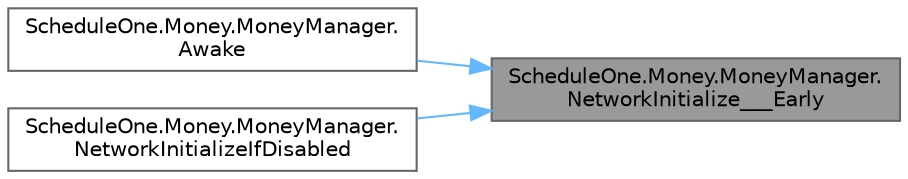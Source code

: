 digraph "ScheduleOne.Money.MoneyManager.NetworkInitialize___Early"
{
 // LATEX_PDF_SIZE
  bgcolor="transparent";
  edge [fontname=Helvetica,fontsize=10,labelfontname=Helvetica,labelfontsize=10];
  node [fontname=Helvetica,fontsize=10,shape=box,height=0.2,width=0.4];
  rankdir="RL";
  Node1 [id="Node000001",label="ScheduleOne.Money.MoneyManager.\lNetworkInitialize___Early",height=0.2,width=0.4,color="gray40", fillcolor="grey60", style="filled", fontcolor="black",tooltip=" "];
  Node1 -> Node2 [id="edge1_Node000001_Node000002",dir="back",color="steelblue1",style="solid",tooltip=" "];
  Node2 [id="Node000002",label="ScheduleOne.Money.MoneyManager.\lAwake",height=0.2,width=0.4,color="grey40", fillcolor="white", style="filled",URL="$class_schedule_one_1_1_money_1_1_money_manager.html#ad16dad092e39dd11eb5e3c34f571fd5a",tooltip=" "];
  Node1 -> Node3 [id="edge2_Node000001_Node000003",dir="back",color="steelblue1",style="solid",tooltip=" "];
  Node3 [id="Node000003",label="ScheduleOne.Money.MoneyManager.\lNetworkInitializeIfDisabled",height=0.2,width=0.4,color="grey40", fillcolor="white", style="filled",URL="$class_schedule_one_1_1_money_1_1_money_manager.html#aae8f4e56b19f9362459a2a4283d9566c",tooltip=" "];
}
